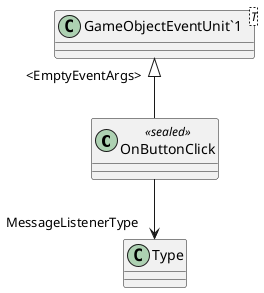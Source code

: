 @startuml
class OnButtonClick <<sealed>> {
}
class "GameObjectEventUnit`1"<T> {
}
"GameObjectEventUnit`1" "<EmptyEventArgs>" <|-- OnButtonClick
OnButtonClick --> "MessageListenerType" Type
@enduml
